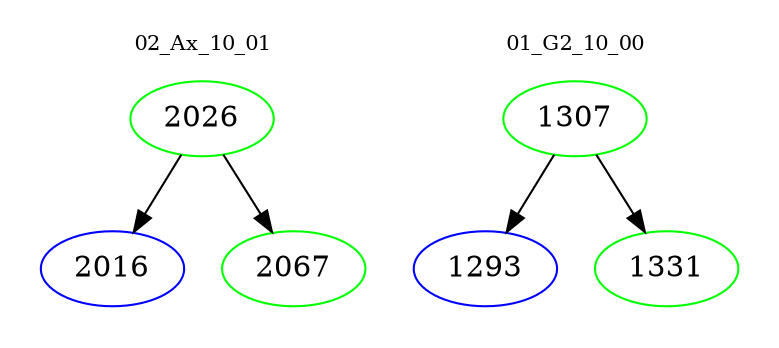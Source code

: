 digraph{
subgraph cluster_0 {
color = white
label = "02_Ax_10_01";
fontsize=10;
T0_2026 [label="2026", color="green"]
T0_2026 -> T0_2016 [color="black"]
T0_2016 [label="2016", color="blue"]
T0_2026 -> T0_2067 [color="black"]
T0_2067 [label="2067", color="green"]
}
subgraph cluster_1 {
color = white
label = "01_G2_10_00";
fontsize=10;
T1_1307 [label="1307", color="green"]
T1_1307 -> T1_1293 [color="black"]
T1_1293 [label="1293", color="blue"]
T1_1307 -> T1_1331 [color="black"]
T1_1331 [label="1331", color="green"]
}
}

